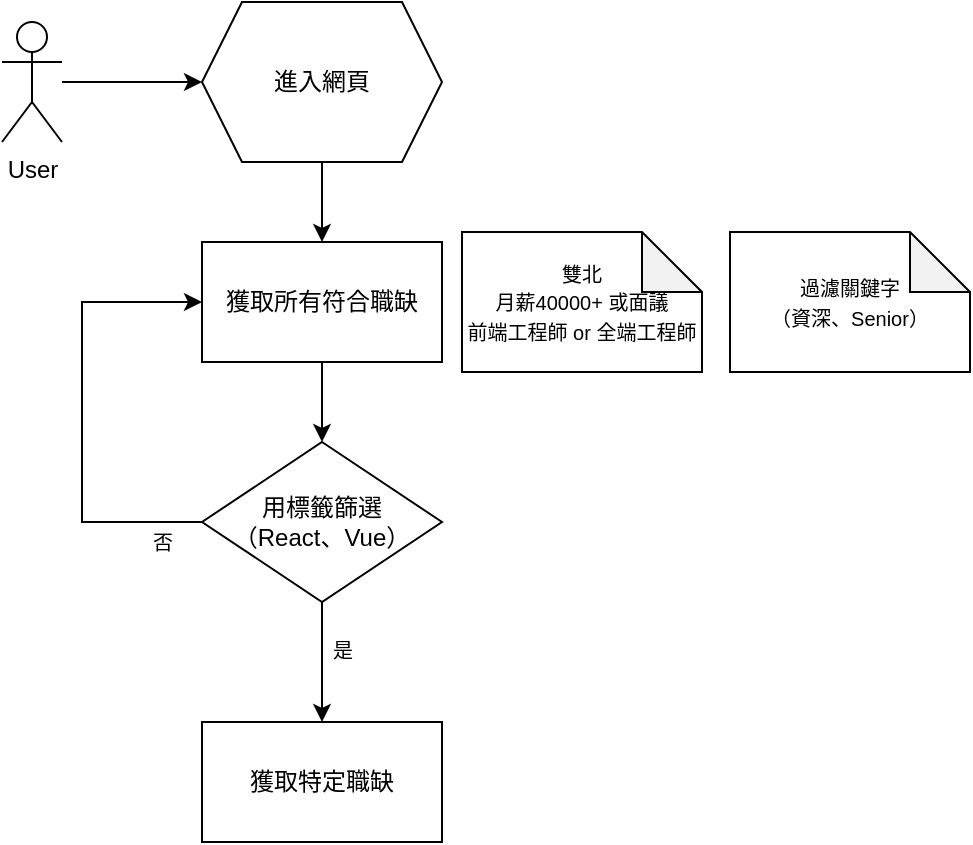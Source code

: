 <mxfile>
    <diagram id="i2_siC-gjM4FtHkg041P" name="第1頁">
        <mxGraphModel dx="1488" dy="810" grid="1" gridSize="10" guides="1" tooltips="1" connect="1" arrows="1" fold="1" page="1" pageScale="1" pageWidth="827" pageHeight="1169" math="0" shadow="0">
            <root>
                <mxCell id="0"/>
                <mxCell id="1" parent="0"/>
                <mxCell id="2" value="User" style="shape=umlActor;verticalLabelPosition=bottom;verticalAlign=top;html=1;outlineConnect=0;" vertex="1" parent="1">
                    <mxGeometry x="50" y="40" width="30" height="60" as="geometry"/>
                </mxCell>
                <mxCell id="3" value="進入網頁" style="shape=hexagon;perimeter=hexagonPerimeter2;whiteSpace=wrap;html=1;fixedSize=1;" vertex="1" parent="1">
                    <mxGeometry x="150" y="30" width="120" height="80" as="geometry"/>
                </mxCell>
                <mxCell id="4" value="" style="endArrow=classic;html=1;entryX=0;entryY=0.5;entryDx=0;entryDy=0;" edge="1" parent="1" source="2" target="3">
                    <mxGeometry width="50" height="50" relative="1" as="geometry">
                        <mxPoint x="280" y="180" as="sourcePoint"/>
                        <mxPoint x="330" y="130" as="targetPoint"/>
                    </mxGeometry>
                </mxCell>
                <mxCell id="13" value="" style="edgeStyle=none;html=1;fontSize=10;" edge="1" parent="1" source="5" target="12">
                    <mxGeometry relative="1" as="geometry"/>
                </mxCell>
                <mxCell id="5" value="獲取所有符合職缺" style="rounded=0;whiteSpace=wrap;html=1;" vertex="1" parent="1">
                    <mxGeometry x="150" y="150" width="120" height="60" as="geometry"/>
                </mxCell>
                <mxCell id="7" value="" style="endArrow=classic;html=1;exitX=0.5;exitY=1;exitDx=0;exitDy=0;" edge="1" parent="1" source="3" target="5">
                    <mxGeometry width="50" height="50" relative="1" as="geometry">
                        <mxPoint x="230" y="250" as="sourcePoint"/>
                        <mxPoint x="280" y="200" as="targetPoint"/>
                    </mxGeometry>
                </mxCell>
                <mxCell id="9" value="&lt;font style=&quot;font-size: 10px;&quot;&gt;雙北&lt;br&gt;月薪40000+ 或面議&lt;br&gt;前端工程師 or 全端工程師&lt;/font&gt;" style="shape=note;whiteSpace=wrap;html=1;backgroundOutline=1;darkOpacity=0.05;" vertex="1" parent="1">
                    <mxGeometry x="280" y="145" width="120" height="70" as="geometry"/>
                </mxCell>
                <mxCell id="16" value="" style="edgeStyle=none;html=1;fontSize=10;" edge="1" parent="1" source="12" target="14">
                    <mxGeometry relative="1" as="geometry"/>
                </mxCell>
                <mxCell id="17" value="是" style="edgeLabel;html=1;align=center;verticalAlign=middle;resizable=0;points=[];fontSize=10;" vertex="1" connectable="0" parent="16">
                    <mxGeometry x="-0.211" y="1" relative="1" as="geometry">
                        <mxPoint x="9" as="offset"/>
                    </mxGeometry>
                </mxCell>
                <mxCell id="12" value="&lt;span style=&quot;font-size: 12px;&quot;&gt;用標籤篩選&lt;/span&gt;&lt;br style=&quot;font-size: 12px;&quot;&gt;&lt;span style=&quot;font-size: 12px;&quot;&gt;（React、Vue）&lt;/span&gt;" style="rhombus;whiteSpace=wrap;html=1;fontSize=10;" vertex="1" parent="1">
                    <mxGeometry x="150" y="250" width="120" height="80" as="geometry"/>
                </mxCell>
                <mxCell id="14" value="獲取特定職缺" style="rounded=0;whiteSpace=wrap;html=1;" vertex="1" parent="1">
                    <mxGeometry x="150" y="390" width="120" height="60" as="geometry"/>
                </mxCell>
                <mxCell id="15" value="&lt;span style=&quot;font-size: 10px;&quot;&gt;過濾關鍵字&lt;br&gt;（資深、Senior）&lt;/span&gt;" style="shape=note;whiteSpace=wrap;html=1;backgroundOutline=1;darkOpacity=0.05;" vertex="1" parent="1">
                    <mxGeometry x="414" y="145" width="120" height="70" as="geometry"/>
                </mxCell>
                <mxCell id="18" value="" style="endArrow=classic;html=1;fontSize=10;exitX=0;exitY=0.5;exitDx=0;exitDy=0;entryX=0;entryY=0.5;entryDx=0;entryDy=0;strokeColor=default;rounded=0;" edge="1" parent="1" source="12" target="5">
                    <mxGeometry width="50" height="50" relative="1" as="geometry">
                        <mxPoint x="230" y="260" as="sourcePoint"/>
                        <mxPoint x="280" y="210" as="targetPoint"/>
                        <Array as="points">
                            <mxPoint x="90" y="290"/>
                            <mxPoint x="90" y="180"/>
                        </Array>
                    </mxGeometry>
                </mxCell>
                <mxCell id="19" value="否" style="edgeLabel;html=1;align=center;verticalAlign=middle;resizable=0;points=[];fontSize=10;" vertex="1" connectable="0" parent="18">
                    <mxGeometry x="-0.821" y="-1" relative="1" as="geometry">
                        <mxPoint y="11" as="offset"/>
                    </mxGeometry>
                </mxCell>
            </root>
        </mxGraphModel>
    </diagram>
</mxfile>